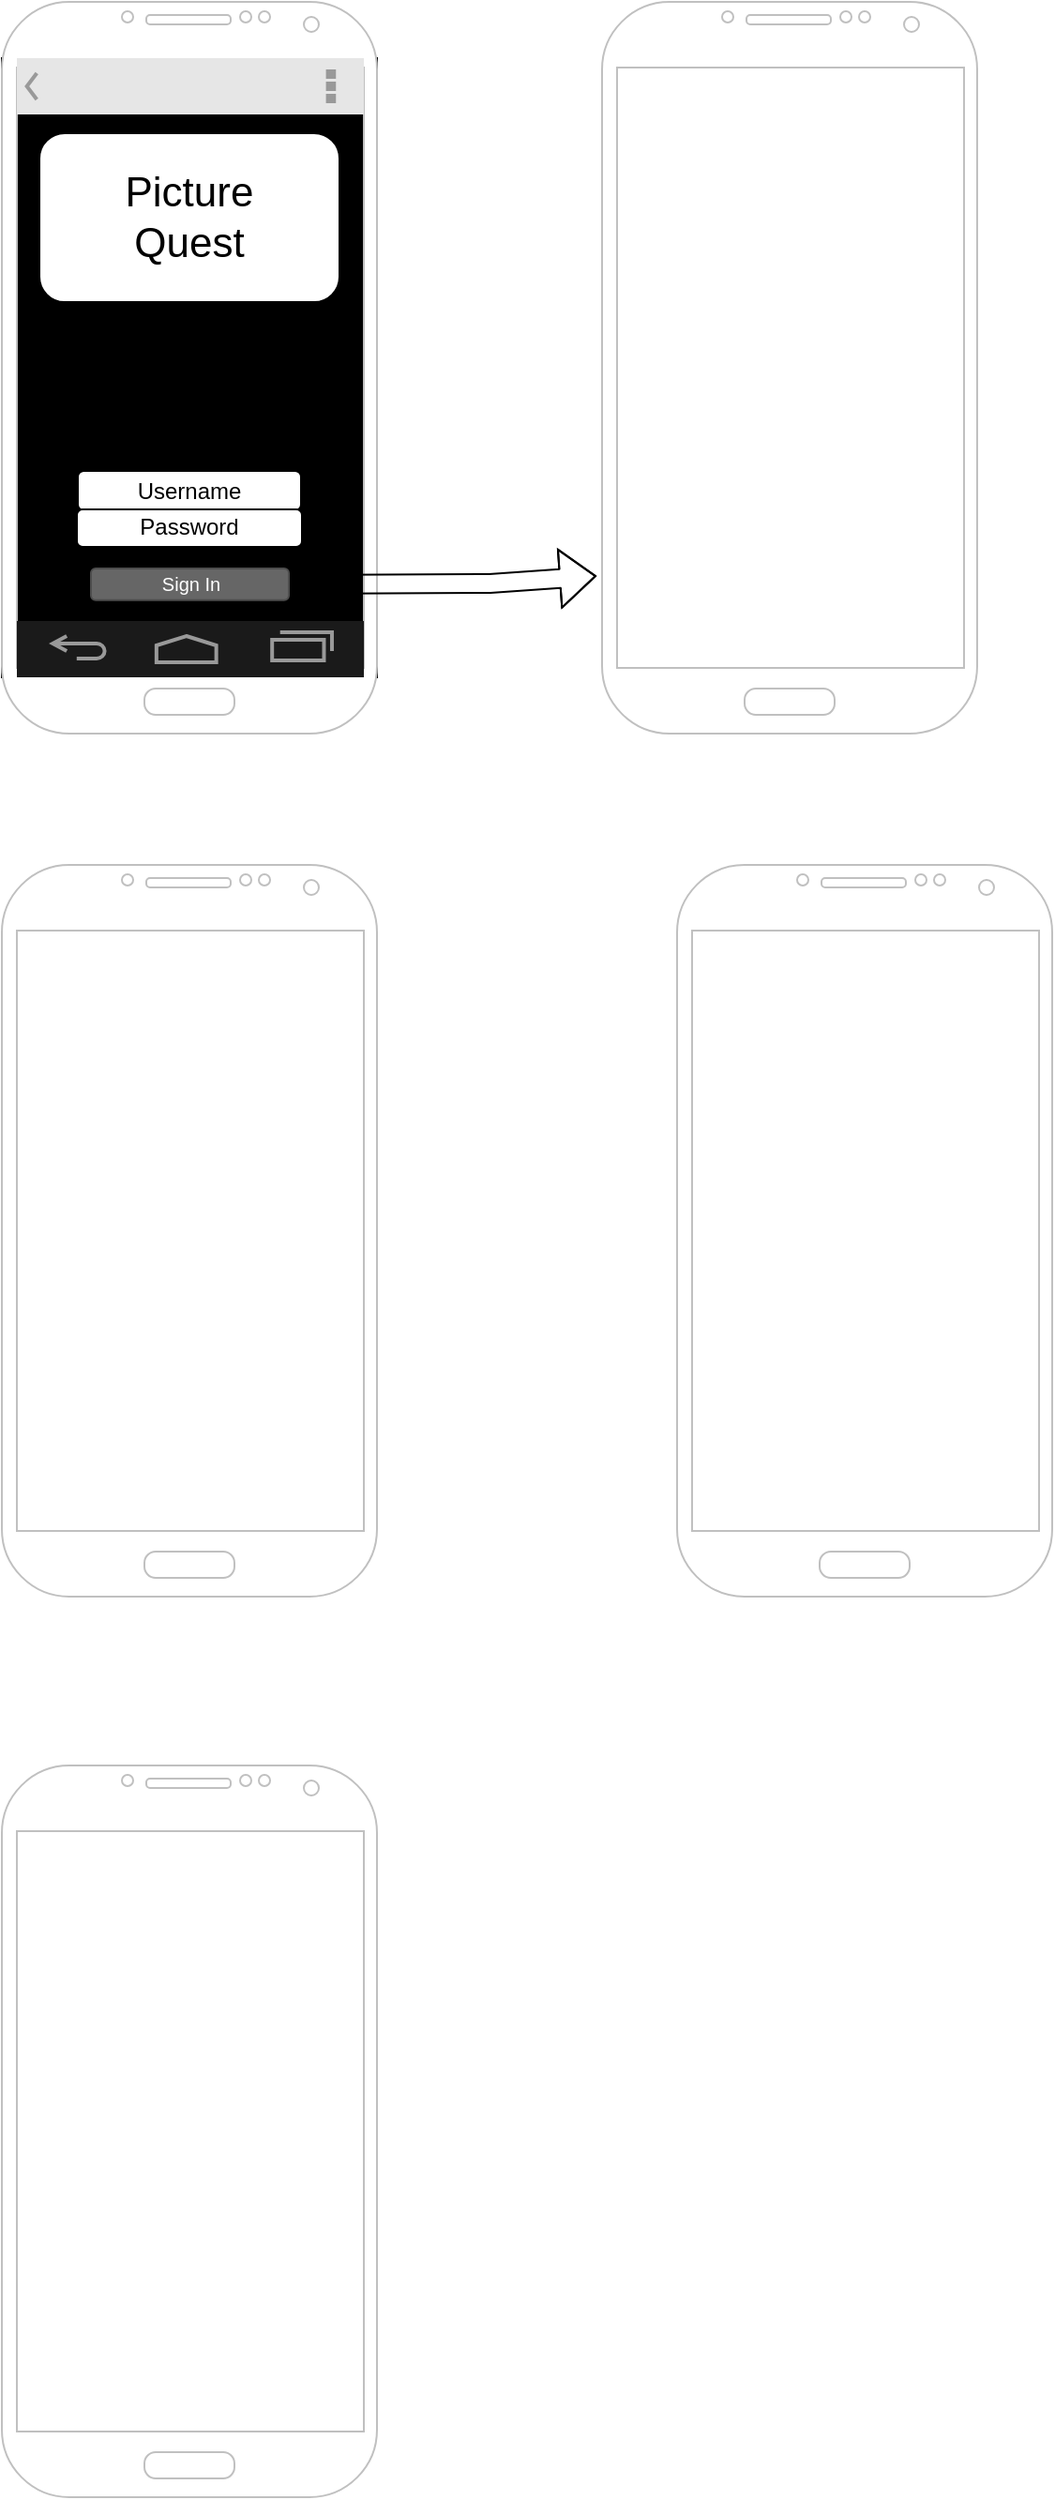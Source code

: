 <mxfile version="10.7.5" type="github"><diagram id="dRf07DhHjByKNnsjGtoA" name="Page-1"><mxGraphModel dx="840" dy="484" grid="1" gridSize="10" guides="1" tooltips="1" connect="1" arrows="1" fold="1" page="1" pageScale="1" pageWidth="850" pageHeight="1100" math="0" shadow="0"><root><mxCell id="0"/><mxCell id="1" parent="0"/><mxCell id="S8KJ79IAqMiVSNjSus1d-6" value="" style="rounded=0;whiteSpace=wrap;html=1;fillColor=#000000;" vertex="1" parent="1"><mxGeometry x="80" y="50" width="200" height="330" as="geometry"/></mxCell><mxCell id="S8KJ79IAqMiVSNjSus1d-1" value="" style="verticalLabelPosition=bottom;verticalAlign=top;html=1;shadow=0;dashed=0;strokeWidth=1;shape=mxgraph.android.phone2;fillColor=#ffffff;strokeColor=#c0c0c0;" vertex="1" parent="1"><mxGeometry x="80" y="20" width="200" height="390" as="geometry"/></mxCell><mxCell id="S8KJ79IAqMiVSNjSus1d-2" value="" style="verticalLabelPosition=bottom;verticalAlign=top;html=1;shadow=0;dashed=0;strokeWidth=1;shape=mxgraph.android.phone2;fillColor=#ffffff;strokeColor=#c0c0c0;" vertex="1" parent="1"><mxGeometry x="80" y="480" width="200" height="390" as="geometry"/></mxCell><mxCell id="S8KJ79IAqMiVSNjSus1d-3" value="" style="verticalLabelPosition=bottom;verticalAlign=top;html=1;shadow=0;dashed=0;strokeWidth=1;shape=mxgraph.android.phone2;fillColor=#ffffff;strokeColor=#c0c0c0;" vertex="1" parent="1"><mxGeometry x="400" y="20" width="200" height="390" as="geometry"/></mxCell><mxCell id="S8KJ79IAqMiVSNjSus1d-4" value="" style="verticalLabelPosition=bottom;verticalAlign=top;html=1;shadow=0;dashed=0;strokeWidth=1;shape=mxgraph.android.phone2;fillColor=#ffffff;strokeColor=#c0c0c0;" vertex="1" parent="1"><mxGeometry x="80" y="960" width="200" height="390" as="geometry"/></mxCell><mxCell id="S8KJ79IAqMiVSNjSus1d-5" value="" style="verticalLabelPosition=bottom;verticalAlign=top;html=1;shadow=0;dashed=0;strokeWidth=1;shape=mxgraph.android.phone2;fillColor=#ffffff;strokeColor=#c0c0c0;" vertex="1" parent="1"><mxGeometry x="440" y="480" width="200" height="390" as="geometry"/></mxCell><mxCell id="S8KJ79IAqMiVSNjSus1d-7" value="" style="rounded=1;whiteSpace=wrap;html=1;fillColor=#FFFFFF;rotation=90;" vertex="1" parent="1"><mxGeometry x="169.5" y="221" width="21" height="119" as="geometry"/></mxCell><mxCell id="S8KJ79IAqMiVSNjSus1d-8" value="Username" style="text;html=1;strokeColor=none;fillColor=none;align=center;verticalAlign=middle;whiteSpace=wrap;rounded=0;" vertex="1" parent="1"><mxGeometry x="140" y="270.5" width="80" height="20" as="geometry"/></mxCell><mxCell id="S8KJ79IAqMiVSNjSus1d-9" value="" style="rounded=1;whiteSpace=wrap;html=1;fillColor=#FFFFFF;" vertex="1" parent="1"><mxGeometry x="120" y="290.5" width="120" height="20" as="geometry"/></mxCell><mxCell id="S8KJ79IAqMiVSNjSus1d-10" value="" style="rounded=1;whiteSpace=wrap;html=1;fillColor=#FFFFFF;" vertex="1" parent="1"><mxGeometry x="100" y="90" width="160" height="90" as="geometry"/></mxCell><mxCell id="S8KJ79IAqMiVSNjSus1d-11" value="Password" style="text;html=1;strokeColor=none;fillColor=none;align=center;verticalAlign=middle;whiteSpace=wrap;rounded=0;" vertex="1" parent="1"><mxGeometry x="130" y="290" width="100" height="20" as="geometry"/></mxCell><mxCell id="S8KJ79IAqMiVSNjSus1d-19" value="" style="shape=flexArrow;endArrow=classic;html=1;exitX=1;exitY=0.5;exitDx=0;exitDy=0;" edge="1" parent="1" source="S8KJ79IAqMiVSNjSus1d-23"><mxGeometry width="50" height="50" relative="1" as="geometry"><mxPoint x="260" y="335" as="sourcePoint"/><mxPoint x="397" y="326" as="targetPoint"/><Array as="points"><mxPoint x="340" y="330"/></Array></mxGeometry></mxCell><mxCell id="S8KJ79IAqMiVSNjSus1d-20" value="&lt;font style=&quot;font-size: 22px&quot;&gt;Picture Quest&lt;/font&gt;" style="text;html=1;strokeColor=none;fillColor=none;align=center;verticalAlign=middle;whiteSpace=wrap;rounded=0;" vertex="1" parent="1"><mxGeometry x="120" y="100" width="120" height="70" as="geometry"/></mxCell><mxCell id="S8KJ79IAqMiVSNjSus1d-21" value="" style="verticalLabelPosition=bottom;verticalAlign=top;html=1;shadow=0;dashed=0;strokeWidth=2;shape=mxgraph.android.navigation_bar_1;fillColor=#1A1A1A;strokeColor=#999999;" vertex="1" parent="1"><mxGeometry x="88" y="350" width="185" height="30" as="geometry"/></mxCell><mxCell id="S8KJ79IAqMiVSNjSus1d-22" value="" style="strokeWidth=1;html=1;shadow=0;dashed=0;shape=mxgraph.android.action_bar;fillColor=#E6E6E6;strokeColor=#c0c0c0;strokeWidth=2;" vertex="1" parent="1"><mxGeometry x="88" y="50" width="185" height="30" as="geometry"/></mxCell><mxCell id="S8KJ79IAqMiVSNjSus1d-23" value="Sign In" style="rounded=1;html=1;shadow=0;dashed=0;whiteSpace=wrap;fontSize=10;fillColor=#666666;align=center;strokeColor=#4D4D4D;fontColor=#ffffff;" vertex="1" parent="1"><mxGeometry x="127.5" y="322" width="105.5" height="16.88" as="geometry"/></mxCell></root></mxGraphModel></diagram></mxfile>